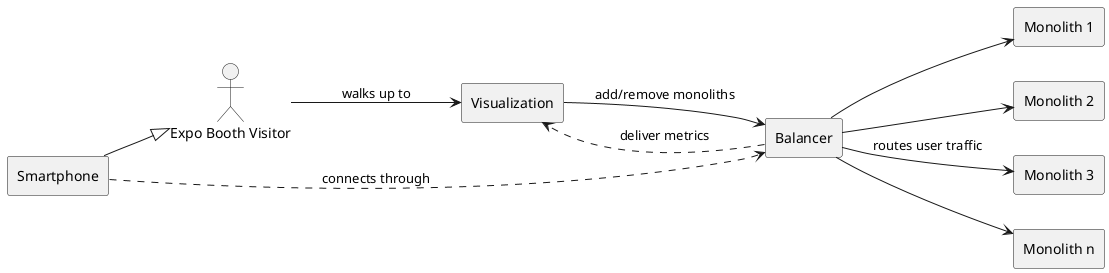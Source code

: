 @startuml
left to right direction
actor "Expo Booth Visitor" as visitor
rectangle Smartphone
rectangle Visualization
rectangle Balancer
rectangle "Monolith 1" as M1
rectangle "Monolith 2" as M2
rectangle "Monolith 3" as M3
rectangle "Monolith n" as MN
Smartphone --|> visitor
Smartphone ..> Balancer : connects through
visitor --> Visualization : walks up to
Visualization --> Balancer : add/remove monoliths
Balancer ..> Visualization : deliver metrics
Balancer --> M1
Balancer --> M2
Balancer --> M3 : routes user traffic
Balancer --> MN
@enduml